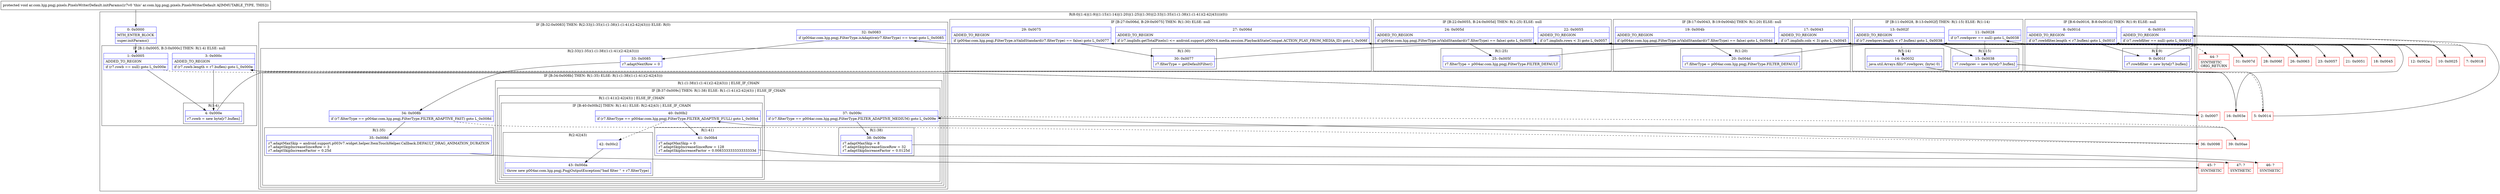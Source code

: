 digraph "CFG forar.com.hjg.pngj.pixels.PixelsWriterDefault.initParams()V" {
subgraph cluster_Region_67354849 {
label = "R(8:0|(1:4)|(1:9)|(1:15)(1:14)|(1:20)|(1:25)|(1:30)|(2:33|(1:35)(1:(1:38)(1:(1:41)(2:42|43))))(0))";
node [shape=record,color=blue];
Node_0 [shape=record,label="{0\:\ 0x0000|MTH_ENTER_BLOCK\l|super.initParams()\l}"];
subgraph cluster_IfRegion_772543183 {
label = "IF [B:1:0x0005, B:3:0x000c] THEN: R(1:4) ELSE: null";
node [shape=record,color=blue];
Node_1 [shape=record,label="{1\:\ 0x0005|ADDED_TO_REGION\l|if (r7.rowb == null) goto L_0x000e\l}"];
Node_3 [shape=record,label="{3\:\ 0x000c|ADDED_TO_REGION\l|if (r7.rowb.length \< r7.buflen) goto L_0x000e\l}"];
subgraph cluster_Region_35279151 {
label = "R(1:4)";
node [shape=record,color=blue];
Node_4 [shape=record,label="{4\:\ 0x000e|r7.rowb = new byte[r7.buflen]\l}"];
}
}
subgraph cluster_IfRegion_238025777 {
label = "IF [B:6:0x0016, B:8:0x001d] THEN: R(1:9) ELSE: null";
node [shape=record,color=blue];
Node_6 [shape=record,label="{6\:\ 0x0016|ADDED_TO_REGION\l|if (r7.rowbfilter == null) goto L_0x001f\l}"];
Node_8 [shape=record,label="{8\:\ 0x001d|ADDED_TO_REGION\l|if (r7.rowbfilter.length \< r7.buflen) goto L_0x001f\l}"];
subgraph cluster_Region_338764253 {
label = "R(1:9)";
node [shape=record,color=blue];
Node_9 [shape=record,label="{9\:\ 0x001f|r7.rowbfilter = new byte[r7.buflen]\l}"];
}
}
subgraph cluster_IfRegion_1516618750 {
label = "IF [B:11:0x0028, B:13:0x002f] THEN: R(1:15) ELSE: R(1:14)";
node [shape=record,color=blue];
Node_11 [shape=record,label="{11\:\ 0x0028|if (r7.rowbprev == null) goto L_0x0038\l}"];
Node_13 [shape=record,label="{13\:\ 0x002f|ADDED_TO_REGION\l|if (r7.rowbprev.length \< r7.buflen) goto L_0x0038\l}"];
subgraph cluster_Region_170291892 {
label = "R(1:15)";
node [shape=record,color=blue];
Node_15 [shape=record,label="{15\:\ 0x0038|r7.rowbprev = new byte[r7.buflen]\l}"];
}
subgraph cluster_Region_2065291701 {
label = "R(1:14)";
node [shape=record,color=blue];
Node_14 [shape=record,label="{14\:\ 0x0032|java.util.Arrays.fill(r7.rowbprev, (byte) 0)\l}"];
}
}
subgraph cluster_IfRegion_1715151042 {
label = "IF [B:17:0x0043, B:19:0x004b] THEN: R(1:20) ELSE: null";
node [shape=record,color=blue];
Node_17 [shape=record,label="{17\:\ 0x0043|ADDED_TO_REGION\l|if (r7.imgInfo.cols \< 3) goto L_0x0045\l}"];
Node_19 [shape=record,label="{19\:\ 0x004b|ADDED_TO_REGION\l|if (p004ar.com.hjg.pngj.FilterType.isValidStandard(r7.filterType) == false) goto L_0x004d\l}"];
subgraph cluster_Region_305489352 {
label = "R(1:20)";
node [shape=record,color=blue];
Node_20 [shape=record,label="{20\:\ 0x004d|r7.filterType = p004ar.com.hjg.pngj.FilterType.FILTER_DEFAULT\l}"];
}
}
subgraph cluster_IfRegion_725550824 {
label = "IF [B:22:0x0055, B:24:0x005d] THEN: R(1:25) ELSE: null";
node [shape=record,color=blue];
Node_22 [shape=record,label="{22\:\ 0x0055|ADDED_TO_REGION\l|if (r7.imgInfo.rows \< 3) goto L_0x0057\l}"];
Node_24 [shape=record,label="{24\:\ 0x005d|ADDED_TO_REGION\l|if (p004ar.com.hjg.pngj.FilterType.isValidStandard(r7.filterType) == false) goto L_0x005f\l}"];
subgraph cluster_Region_509523531 {
label = "R(1:25)";
node [shape=record,color=blue];
Node_25 [shape=record,label="{25\:\ 0x005f|r7.filterType = p004ar.com.hjg.pngj.FilterType.FILTER_DEFAULT\l}"];
}
}
subgraph cluster_IfRegion_568113266 {
label = "IF [B:27:0x006d, B:29:0x0075] THEN: R(1:30) ELSE: null";
node [shape=record,color=blue];
Node_27 [shape=record,label="{27\:\ 0x006d|ADDED_TO_REGION\l|if (r7.imgInfo.getTotalPixels() \<= android.support.p000v4.media.session.PlaybackStateCompat.ACTION_PLAY_FROM_MEDIA_ID) goto L_0x006f\l}"];
Node_29 [shape=record,label="{29\:\ 0x0075|ADDED_TO_REGION\l|if (p004ar.com.hjg.pngj.FilterType.isValidStandard(r7.filterType) == false) goto L_0x0077\l}"];
subgraph cluster_Region_410948260 {
label = "R(1:30)";
node [shape=record,color=blue];
Node_30 [shape=record,label="{30\:\ 0x0077|r7.filterType = getDefaultFilter()\l}"];
}
}
subgraph cluster_IfRegion_1260773125 {
label = "IF [B:32:0x0083] THEN: R(2:33|(1:35)(1:(1:38)(1:(1:41)(2:42|43)))) ELSE: R(0)";
node [shape=record,color=blue];
Node_32 [shape=record,label="{32\:\ 0x0083|if (p004ar.com.hjg.pngj.FilterType.isAdaptive(r7.filterType) == true) goto L_0x0085\l}"];
subgraph cluster_Region_539153604 {
label = "R(2:33|(1:35)(1:(1:38)(1:(1:41)(2:42|43))))";
node [shape=record,color=blue];
Node_33 [shape=record,label="{33\:\ 0x0085|r7.adaptNextRow = 0\l}"];
subgraph cluster_IfRegion_1685714842 {
label = "IF [B:34:0x008b] THEN: R(1:35) ELSE: R(1:(1:38)(1:(1:41)(2:42|43)))";
node [shape=record,color=blue];
Node_34 [shape=record,label="{34\:\ 0x008b|if (r7.filterType == p004ar.com.hjg.pngj.FilterType.FILTER_ADAPTIVE_FAST) goto L_0x008d\l}"];
subgraph cluster_Region_142520835 {
label = "R(1:35)";
node [shape=record,color=blue];
Node_35 [shape=record,label="{35\:\ 0x008d|r7.adaptMaxSkip = android.support.p003v7.widget.helper.ItemTouchHelper.Callback.DEFAULT_DRAG_ANIMATION_DURATION\lr7.adaptSkipIncreaseSinceRow = 3\lr7.adaptSkipIncreaseFactor = 0.25d\l}"];
}
subgraph cluster_Region_1841732094 {
label = "R(1:(1:38)(1:(1:41)(2:42|43))) | ELSE_IF_CHAIN\l";
node [shape=record,color=blue];
subgraph cluster_IfRegion_1542775926 {
label = "IF [B:37:0x009c] THEN: R(1:38) ELSE: R(1:(1:41)(2:42|43)) | ELSE_IF_CHAIN\l";
node [shape=record,color=blue];
Node_37 [shape=record,label="{37\:\ 0x009c|if (r7.filterType == p004ar.com.hjg.pngj.FilterType.FILTER_ADAPTIVE_MEDIUM) goto L_0x009e\l}"];
subgraph cluster_Region_1880759733 {
label = "R(1:38)";
node [shape=record,color=blue];
Node_38 [shape=record,label="{38\:\ 0x009e|r7.adaptMaxSkip = 8\lr7.adaptSkipIncreaseSinceRow = 32\lr7.adaptSkipIncreaseFactor = 0.0125d\l}"];
}
subgraph cluster_Region_218711839 {
label = "R(1:(1:41)(2:42|43)) | ELSE_IF_CHAIN\l";
node [shape=record,color=blue];
subgraph cluster_IfRegion_1415128617 {
label = "IF [B:40:0x00b2] THEN: R(1:41) ELSE: R(2:42|43) | ELSE_IF_CHAIN\l";
node [shape=record,color=blue];
Node_40 [shape=record,label="{40\:\ 0x00b2|if (r7.filterType == p004ar.com.hjg.pngj.FilterType.FILTER_ADAPTIVE_FULL) goto L_0x00b4\l}"];
subgraph cluster_Region_686993280 {
label = "R(1:41)";
node [shape=record,color=blue];
Node_41 [shape=record,label="{41\:\ 0x00b4|r7.adaptMaxSkip = 0\lr7.adaptSkipIncreaseSinceRow = 128\lr7.adaptSkipIncreaseFactor = 0.008333333333333333d\l}"];
}
subgraph cluster_Region_136702110 {
label = "R(2:42|43)";
node [shape=record,color=blue];
Node_42 [shape=record,label="{42\:\ 0x00c2}"];
Node_43 [shape=record,label="{43\:\ 0x00da|throw new p004ar.com.hjg.pngj.PngjOutputException(\"bad filter \" + r7.filterType)\l}"];
}
}
}
}
}
}
}
subgraph cluster_Region_1330865978 {
label = "R(0)";
node [shape=record,color=blue];
}
}
}
Node_2 [shape=record,color=red,label="{2\:\ 0x0007}"];
Node_5 [shape=record,color=red,label="{5\:\ 0x0014}"];
Node_7 [shape=record,color=red,label="{7\:\ 0x0018}"];
Node_10 [shape=record,color=red,label="{10\:\ 0x0025}"];
Node_12 [shape=record,color=red,label="{12\:\ 0x002a}"];
Node_16 [shape=record,color=red,label="{16\:\ 0x003e}"];
Node_18 [shape=record,color=red,label="{18\:\ 0x0045}"];
Node_21 [shape=record,color=red,label="{21\:\ 0x0051}"];
Node_23 [shape=record,color=red,label="{23\:\ 0x0057}"];
Node_26 [shape=record,color=red,label="{26\:\ 0x0063}"];
Node_28 [shape=record,color=red,label="{28\:\ 0x006f}"];
Node_31 [shape=record,color=red,label="{31\:\ 0x007d}"];
Node_36 [shape=record,color=red,label="{36\:\ 0x0098}"];
Node_39 [shape=record,color=red,label="{39\:\ 0x00ae}"];
Node_44 [shape=record,color=red,label="{44\:\ ?|SYNTHETIC\lORIG_RETURN\l}"];
Node_45 [shape=record,color=red,label="{45\:\ ?|SYNTHETIC\l}"];
Node_46 [shape=record,color=red,label="{46\:\ ?|SYNTHETIC\l}"];
Node_47 [shape=record,color=red,label="{47\:\ ?|SYNTHETIC\l}"];
MethodNode[shape=record,label="{protected void ar.com.hjg.pngj.pixels.PixelsWriterDefault.initParams((r7v0 'this' ar.com.hjg.pngj.pixels.PixelsWriterDefault A[IMMUTABLE_TYPE, THIS])) }"];
MethodNode -> Node_0;
Node_0 -> Node_1;
Node_1 -> Node_2[style=dashed];
Node_1 -> Node_4;
Node_3 -> Node_4;
Node_3 -> Node_5[style=dashed];
Node_4 -> Node_5;
Node_6 -> Node_7[style=dashed];
Node_6 -> Node_9;
Node_8 -> Node_9;
Node_8 -> Node_10[style=dashed];
Node_9 -> Node_10;
Node_11 -> Node_12[style=dashed];
Node_11 -> Node_15;
Node_13 -> Node_14[style=dashed];
Node_13 -> Node_15;
Node_15 -> Node_16;
Node_14 -> Node_16;
Node_17 -> Node_18;
Node_17 -> Node_21[style=dashed];
Node_19 -> Node_20;
Node_19 -> Node_21[style=dashed];
Node_20 -> Node_21;
Node_22 -> Node_23;
Node_22 -> Node_26[style=dashed];
Node_24 -> Node_25;
Node_24 -> Node_26[style=dashed];
Node_25 -> Node_26;
Node_27 -> Node_28;
Node_27 -> Node_31[style=dashed];
Node_29 -> Node_30;
Node_29 -> Node_31[style=dashed];
Node_30 -> Node_31;
Node_32 -> Node_33;
Node_32 -> Node_44[style=dashed];
Node_33 -> Node_34;
Node_34 -> Node_35;
Node_34 -> Node_36[style=dashed];
Node_35 -> Node_45;
Node_37 -> Node_38;
Node_37 -> Node_39[style=dashed];
Node_38 -> Node_46;
Node_40 -> Node_41;
Node_40 -> Node_42[style=dashed];
Node_41 -> Node_47;
Node_42 -> Node_43;
Node_2 -> Node_3;
Node_5 -> Node_6;
Node_7 -> Node_8;
Node_10 -> Node_11;
Node_12 -> Node_13;
Node_16 -> Node_17;
Node_18 -> Node_19;
Node_21 -> Node_22;
Node_23 -> Node_24;
Node_26 -> Node_27;
Node_28 -> Node_29;
Node_31 -> Node_32;
Node_36 -> Node_37;
Node_39 -> Node_40;
}

